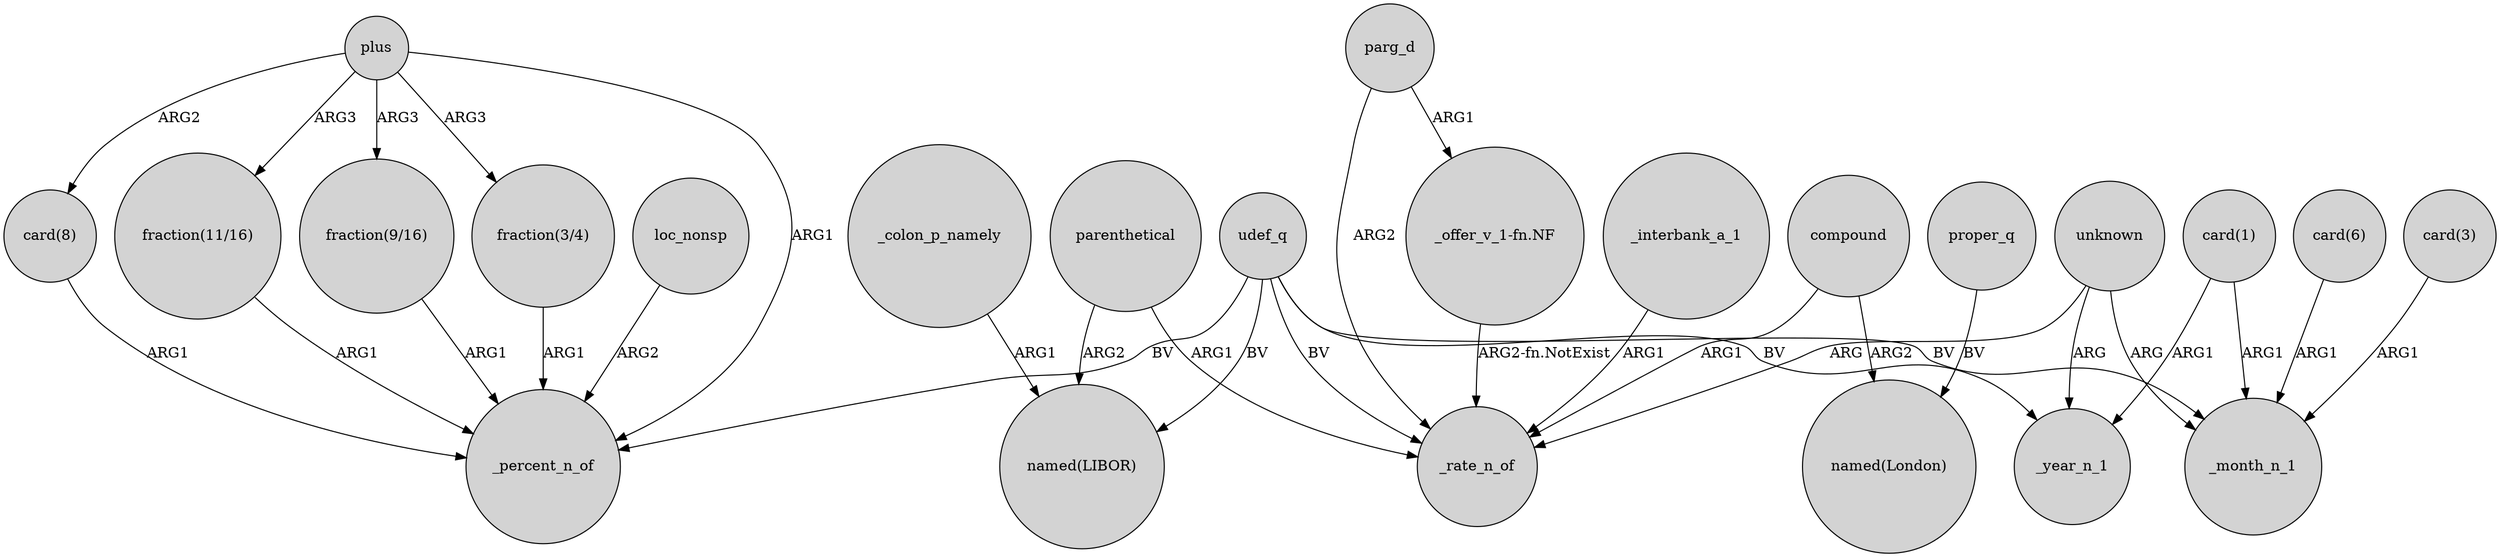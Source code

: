 digraph {
	node [shape=circle style=filled]
	plus -> "card(8)" [label=ARG2]
	_colon_p_namely -> "named(LIBOR)" [label=ARG1]
	parenthetical -> "named(LIBOR)" [label=ARG2]
	_interbank_a_1 -> _rate_n_of [label=ARG1]
	"card(1)" -> _month_n_1 [label=ARG1]
	compound -> _rate_n_of [label=ARG1]
	plus -> _percent_n_of [label=ARG1]
	udef_q -> _rate_n_of [label=BV]
	"fraction(11/16)" -> _percent_n_of [label=ARG1]
	unknown -> _rate_n_of [label=ARG]
	plus -> "fraction(9/16)" [label=ARG3]
	unknown -> _year_n_1 [label=ARG]
	udef_q -> _month_n_1 [label=BV]
	"_offer_v_1-fn.NF" -> _rate_n_of [label="ARG2-fn.NotExist"]
	"fraction(9/16)" -> _percent_n_of [label=ARG1]
	udef_q -> "named(LIBOR)" [label=BV]
	plus -> "fraction(11/16)" [label=ARG3]
	unknown -> _month_n_1 [label=ARG]
	loc_nonsp -> _percent_n_of [label=ARG2]
	compound -> "named(London)" [label=ARG2]
	proper_q -> "named(London)" [label=BV]
	"card(1)" -> _year_n_1 [label=ARG1]
	parenthetical -> _rate_n_of [label=ARG1]
	udef_q -> _year_n_1 [label=BV]
	"card(8)" -> _percent_n_of [label=ARG1]
	udef_q -> _percent_n_of [label=BV]
	"card(6)" -> _month_n_1 [label=ARG1]
	"fraction(3/4)" -> _percent_n_of [label=ARG1]
	parg_d -> "_offer_v_1-fn.NF" [label=ARG1]
	parg_d -> _rate_n_of [label=ARG2]
	"card(3)" -> _month_n_1 [label=ARG1]
	plus -> "fraction(3/4)" [label=ARG3]
}

